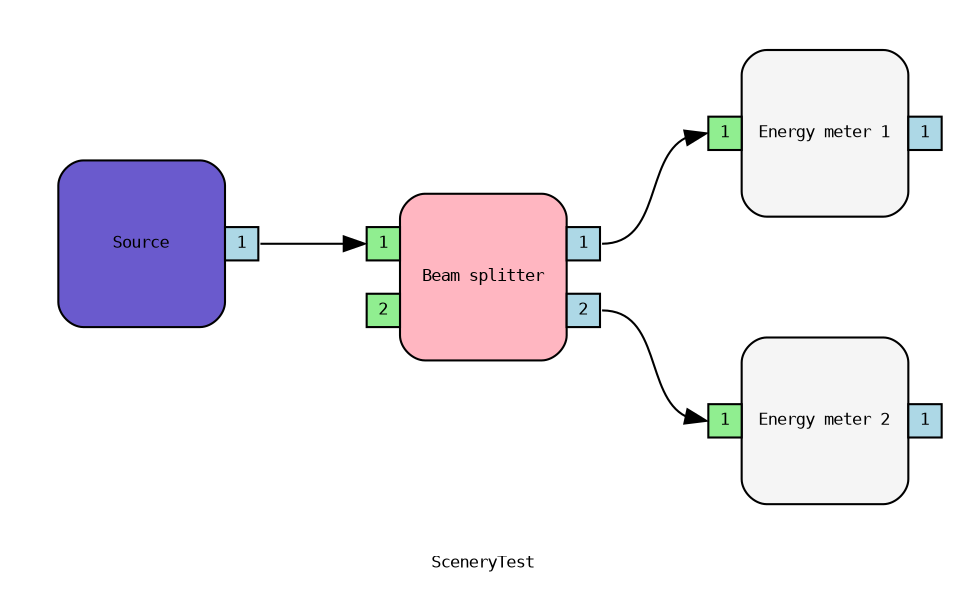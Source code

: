 digraph {
	fontsize = 8;
	compound = true;
	rankdir = "LR";
	label="SceneryTest"
	fontname="Courier"
	node [fontname="Courier" fontsize = 8]
	edge [fontname="Courier"]

	i0 [
		shape=plaintext
		label=<
		<TABLE BORDER="0" CELLBORDER="0" CELLSPACING="0" CELLPADDING="0" ALIGN="CENTER">
			<TR BORDER="0">
				<TD FIXEDSIZE="TRUE" ALIGN="CENTER" WIDTH="16" HEIGHT="16"> </TD>
				<TD FIXEDSIZE="TRUE" ALIGN="CENTER" WIDTH="16" HEIGHT="16"> </TD>
				<TD FIXEDSIZE="TRUE" ALIGN="CENTER" WIDTH="16" HEIGHT="16"> </TD>
				<TD FIXEDSIZE="TRUE" ALIGN="CENTER" WIDTH="16" HEIGHT="16"> </TD>
				<TD FIXEDSIZE="TRUE" ALIGN="CENTER" WIDTH="16" HEIGHT="16"> </TD>
				<TD FIXEDSIZE="TRUE" ALIGN="CENTER" WIDTH="16" HEIGHT="16"> </TD>
				<TD FIXEDSIZE="TRUE" ALIGN="CENTER" WIDTH="16" HEIGHT="16"> </TD>
			</TR>
			<TR BORDER="0">
				<TD FIXEDSIZE="TRUE" ALIGN="CENTER" WIDTH="16" HEIGHT="16"> </TD>
				<TD FIXEDSIZE="TRUE" ROWSPAN="5" COLSPAN="5" BGCOLOR="slateblue" WIDTH="80" HEIGHT="80" BORDER="1" ALIGN="CENTER" CELLPADDING="0" STYLE="ROUNDED">Source</TD>
				<TD FIXEDSIZE="TRUE" ALIGN="CENTER" WIDTH="16" HEIGHT="16"> </TD>
			</TR>
			<TR BORDER="0">
				<TD FIXEDSIZE="TRUE" ALIGN="CENTER" WIDTH="16" HEIGHT="16"> </TD>
				<TD FIXEDSIZE="TRUE" ALIGN="CENTER" WIDTH="16" HEIGHT="16"> </TD>
			</TR>
			<TR BORDER="0">
				<TD FIXEDSIZE="TRUE" ALIGN="CENTER" WIDTH="16" HEIGHT="16"> </TD>
				<TD WIDTH="16" HEIGHT="16" FIXEDSIZE="TRUE" PORT="out1" BORDER="1" BGCOLOR="lightblue" HREF="" TOOLTIP="Output port 1: out1">1</TD>
			</TR>
			<TR BORDER="0">
				<TD FIXEDSIZE="TRUE" ALIGN="CENTER" WIDTH="16" HEIGHT="16"> </TD>
				<TD FIXEDSIZE="TRUE" ALIGN="CENTER" WIDTH="16" HEIGHT="16"> </TD>
			</TR>
			<TR BORDER="0">
				<TD FIXEDSIZE="TRUE" ALIGN="CENTER" WIDTH="16" HEIGHT="16"> </TD>
				<TD FIXEDSIZE="TRUE" ALIGN="CENTER" WIDTH="16" HEIGHT="16"> </TD>
			</TR>
			<TR BORDER="0">
				<TD FIXEDSIZE="TRUE" ALIGN="CENTER" WIDTH="16" HEIGHT="16"> </TD>
				<TD FIXEDSIZE="TRUE" ALIGN="CENTER" WIDTH="16" HEIGHT="16"> </TD>
				<TD FIXEDSIZE="TRUE" ALIGN="CENTER" WIDTH="16" HEIGHT="16"> </TD>
				<TD FIXEDSIZE="TRUE" ALIGN="CENTER" WIDTH="16" HEIGHT="16"> </TD>
				<TD FIXEDSIZE="TRUE" ALIGN="CENTER" WIDTH="16" HEIGHT="16"> </TD>
				<TD FIXEDSIZE="TRUE" ALIGN="CENTER" WIDTH="16" HEIGHT="16"> </TD>
				<TD FIXEDSIZE="TRUE" ALIGN="CENTER" WIDTH="16" HEIGHT="16"> </TD>
			</TR>
			</TABLE>
		>];
	i1 [
		shape=plaintext
		label=<
		<TABLE BORDER="0" CELLBORDER="0" CELLSPACING="0" CELLPADDING="0" ALIGN="CENTER">
			<TR BORDER="0">
				<TD FIXEDSIZE="TRUE" ALIGN="CENTER" WIDTH="16" HEIGHT="16"> </TD>
				<TD FIXEDSIZE="TRUE" ALIGN="CENTER" WIDTH="16" HEIGHT="16"> </TD>
				<TD FIXEDSIZE="TRUE" ALIGN="CENTER" WIDTH="16" HEIGHT="16"> </TD>
				<TD FIXEDSIZE="TRUE" ALIGN="CENTER" WIDTH="16" HEIGHT="16"> </TD>
				<TD FIXEDSIZE="TRUE" ALIGN="CENTER" WIDTH="16" HEIGHT="16"> </TD>
				<TD FIXEDSIZE="TRUE" ALIGN="CENTER" WIDTH="16" HEIGHT="16"> </TD>
				<TD FIXEDSIZE="TRUE" ALIGN="CENTER" WIDTH="16" HEIGHT="16"> </TD>
			</TR>
			<TR BORDER="0">
				<TD FIXEDSIZE="TRUE" ALIGN="CENTER" WIDTH="16" HEIGHT="16"> </TD>
				<TD FIXEDSIZE="TRUE" ROWSPAN="5" COLSPAN="5" BGCOLOR="lightpink" WIDTH="80" HEIGHT="80" BORDER="1" ALIGN="CENTER" CELLPADDING="0" STYLE="ROUNDED">Beam splitter</TD>
				<TD FIXEDSIZE="TRUE" ALIGN="CENTER" WIDTH="16" HEIGHT="16"> </TD>
			</TR>
			<TR BORDER="0">
				<TD WIDTH="16" HEIGHT="16" FIXEDSIZE="TRUE" PORT="input1" BORDER="1" BGCOLOR="lightgreen" HREF="" TOOLTIP="Input port 1: input1">1</TD>
				<TD WIDTH="16" HEIGHT="16" FIXEDSIZE="TRUE" PORT="out1_trans1_refl2" BORDER="1" BGCOLOR="lightblue" HREF="" TOOLTIP="Output port 1: out1_trans1_refl2">1</TD>
			</TR>
			<TR BORDER="0">
				<TD FIXEDSIZE="TRUE" ALIGN="CENTER" WIDTH="16" HEIGHT="16"> </TD>
				<TD FIXEDSIZE="TRUE" ALIGN="CENTER" WIDTH="16" HEIGHT="16"> </TD>
			</TR>
			<TR BORDER="0">
				<TD WIDTH="16" HEIGHT="16" FIXEDSIZE="TRUE" PORT="input2" BORDER="1" BGCOLOR="lightgreen" HREF="" TOOLTIP="Input port 2: input2">2</TD>
				<TD WIDTH="16" HEIGHT="16" FIXEDSIZE="TRUE" PORT="out2_trans2_refl1" BORDER="1" BGCOLOR="lightblue" HREF="" TOOLTIP="Output port 2: out2_trans2_refl1">2</TD>
			</TR>
			<TR BORDER="0">
				<TD FIXEDSIZE="TRUE" ALIGN="CENTER" WIDTH="16" HEIGHT="16"> </TD>
				<TD FIXEDSIZE="TRUE" ALIGN="CENTER" WIDTH="16" HEIGHT="16"> </TD>
			</TR>
			<TR BORDER="0">
				<TD FIXEDSIZE="TRUE" ALIGN="CENTER" WIDTH="16" HEIGHT="16"> </TD>
				<TD FIXEDSIZE="TRUE" ALIGN="CENTER" WIDTH="16" HEIGHT="16"> </TD>
				<TD FIXEDSIZE="TRUE" ALIGN="CENTER" WIDTH="16" HEIGHT="16"> </TD>
				<TD FIXEDSIZE="TRUE" ALIGN="CENTER" WIDTH="16" HEIGHT="16"> </TD>
				<TD FIXEDSIZE="TRUE" ALIGN="CENTER" WIDTH="16" HEIGHT="16"> </TD>
				<TD FIXEDSIZE="TRUE" ALIGN="CENTER" WIDTH="16" HEIGHT="16"> </TD>
				<TD FIXEDSIZE="TRUE" ALIGN="CENTER" WIDTH="16" HEIGHT="16"> </TD>
			</TR>
			</TABLE>
		>];
	i2 [
		shape=plaintext
		label=<
		<TABLE BORDER="0" CELLBORDER="0" CELLSPACING="0" CELLPADDING="0" ALIGN="CENTER">
			<TR BORDER="0">
				<TD FIXEDSIZE="TRUE" ALIGN="CENTER" WIDTH="16" HEIGHT="16"> </TD>
				<TD FIXEDSIZE="TRUE" ALIGN="CENTER" WIDTH="16" HEIGHT="16"> </TD>
				<TD FIXEDSIZE="TRUE" ALIGN="CENTER" WIDTH="16" HEIGHT="16"> </TD>
				<TD FIXEDSIZE="TRUE" ALIGN="CENTER" WIDTH="16" HEIGHT="16"> </TD>
				<TD FIXEDSIZE="TRUE" ALIGN="CENTER" WIDTH="16" HEIGHT="16"> </TD>
				<TD FIXEDSIZE="TRUE" ALIGN="CENTER" WIDTH="16" HEIGHT="16"> </TD>
				<TD FIXEDSIZE="TRUE" ALIGN="CENTER" WIDTH="16" HEIGHT="16"> </TD>
			</TR>
			<TR BORDER="0">
				<TD FIXEDSIZE="TRUE" ALIGN="CENTER" WIDTH="16" HEIGHT="16"> </TD>
				<TD FIXEDSIZE="TRUE" ROWSPAN="5" COLSPAN="5" BGCOLOR="whitesmoke" WIDTH="80" HEIGHT="80" BORDER="1" ALIGN="CENTER" CELLPADDING="0" STYLE="ROUNDED">Energy meter 1</TD>
				<TD FIXEDSIZE="TRUE" ALIGN="CENTER" WIDTH="16" HEIGHT="16"> </TD>
			</TR>
			<TR BORDER="0">
				<TD FIXEDSIZE="TRUE" ALIGN="CENTER" WIDTH="16" HEIGHT="16"> </TD>
				<TD FIXEDSIZE="TRUE" ALIGN="CENTER" WIDTH="16" HEIGHT="16"> </TD>
			</TR>
			<TR BORDER="0">
				<TD WIDTH="16" HEIGHT="16" FIXEDSIZE="TRUE" PORT="in1" BORDER="1" BGCOLOR="lightgreen" HREF="" TOOLTIP="Input port 1: in1">1</TD>
				<TD WIDTH="16" HEIGHT="16" FIXEDSIZE="TRUE" PORT="out1" BORDER="1" BGCOLOR="lightblue" HREF="" TOOLTIP="Output port 1: out1">1</TD>
			</TR>
			<TR BORDER="0">
				<TD FIXEDSIZE="TRUE" ALIGN="CENTER" WIDTH="16" HEIGHT="16"> </TD>
				<TD FIXEDSIZE="TRUE" ALIGN="CENTER" WIDTH="16" HEIGHT="16"> </TD>
			</TR>
			<TR BORDER="0">
				<TD FIXEDSIZE="TRUE" ALIGN="CENTER" WIDTH="16" HEIGHT="16"> </TD>
				<TD FIXEDSIZE="TRUE" ALIGN="CENTER" WIDTH="16" HEIGHT="16"> </TD>
			</TR>
			<TR BORDER="0">
				<TD FIXEDSIZE="TRUE" ALIGN="CENTER" WIDTH="16" HEIGHT="16"> </TD>
				<TD FIXEDSIZE="TRUE" ALIGN="CENTER" WIDTH="16" HEIGHT="16"> </TD>
				<TD FIXEDSIZE="TRUE" ALIGN="CENTER" WIDTH="16" HEIGHT="16"> </TD>
				<TD FIXEDSIZE="TRUE" ALIGN="CENTER" WIDTH="16" HEIGHT="16"> </TD>
				<TD FIXEDSIZE="TRUE" ALIGN="CENTER" WIDTH="16" HEIGHT="16"> </TD>
				<TD FIXEDSIZE="TRUE" ALIGN="CENTER" WIDTH="16" HEIGHT="16"> </TD>
				<TD FIXEDSIZE="TRUE" ALIGN="CENTER" WIDTH="16" HEIGHT="16"> </TD>
			</TR>
			</TABLE>
		>];
	i3 [
		shape=plaintext
		label=<
		<TABLE BORDER="0" CELLBORDER="0" CELLSPACING="0" CELLPADDING="0" ALIGN="CENTER">
			<TR BORDER="0">
				<TD FIXEDSIZE="TRUE" ALIGN="CENTER" WIDTH="16" HEIGHT="16"> </TD>
				<TD FIXEDSIZE="TRUE" ALIGN="CENTER" WIDTH="16" HEIGHT="16"> </TD>
				<TD FIXEDSIZE="TRUE" ALIGN="CENTER" WIDTH="16" HEIGHT="16"> </TD>
				<TD FIXEDSIZE="TRUE" ALIGN="CENTER" WIDTH="16" HEIGHT="16"> </TD>
				<TD FIXEDSIZE="TRUE" ALIGN="CENTER" WIDTH="16" HEIGHT="16"> </TD>
				<TD FIXEDSIZE="TRUE" ALIGN="CENTER" WIDTH="16" HEIGHT="16"> </TD>
				<TD FIXEDSIZE="TRUE" ALIGN="CENTER" WIDTH="16" HEIGHT="16"> </TD>
			</TR>
			<TR BORDER="0">
				<TD FIXEDSIZE="TRUE" ALIGN="CENTER" WIDTH="16" HEIGHT="16"> </TD>
				<TD FIXEDSIZE="TRUE" ROWSPAN="5" COLSPAN="5" BGCOLOR="whitesmoke" WIDTH="80" HEIGHT="80" BORDER="1" ALIGN="CENTER" CELLPADDING="0" STYLE="ROUNDED">Energy meter 2</TD>
				<TD FIXEDSIZE="TRUE" ALIGN="CENTER" WIDTH="16" HEIGHT="16"> </TD>
			</TR>
			<TR BORDER="0">
				<TD FIXEDSIZE="TRUE" ALIGN="CENTER" WIDTH="16" HEIGHT="16"> </TD>
				<TD FIXEDSIZE="TRUE" ALIGN="CENTER" WIDTH="16" HEIGHT="16"> </TD>
			</TR>
			<TR BORDER="0">
				<TD WIDTH="16" HEIGHT="16" FIXEDSIZE="TRUE" PORT="in1" BORDER="1" BGCOLOR="lightgreen" HREF="" TOOLTIP="Input port 1: in1">1</TD>
				<TD WIDTH="16" HEIGHT="16" FIXEDSIZE="TRUE" PORT="out1" BORDER="1" BGCOLOR="lightblue" HREF="" TOOLTIP="Output port 1: out1">1</TD>
			</TR>
			<TR BORDER="0">
				<TD FIXEDSIZE="TRUE" ALIGN="CENTER" WIDTH="16" HEIGHT="16"> </TD>
				<TD FIXEDSIZE="TRUE" ALIGN="CENTER" WIDTH="16" HEIGHT="16"> </TD>
			</TR>
			<TR BORDER="0">
				<TD FIXEDSIZE="TRUE" ALIGN="CENTER" WIDTH="16" HEIGHT="16"> </TD>
				<TD FIXEDSIZE="TRUE" ALIGN="CENTER" WIDTH="16" HEIGHT="16"> </TD>
			</TR>
			<TR BORDER="0">
				<TD FIXEDSIZE="TRUE" ALIGN="CENTER" WIDTH="16" HEIGHT="16"> </TD>
				<TD FIXEDSIZE="TRUE" ALIGN="CENTER" WIDTH="16" HEIGHT="16"> </TD>
				<TD FIXEDSIZE="TRUE" ALIGN="CENTER" WIDTH="16" HEIGHT="16"> </TD>
				<TD FIXEDSIZE="TRUE" ALIGN="CENTER" WIDTH="16" HEIGHT="16"> </TD>
				<TD FIXEDSIZE="TRUE" ALIGN="CENTER" WIDTH="16" HEIGHT="16"> </TD>
				<TD FIXEDSIZE="TRUE" ALIGN="CENTER" WIDTH="16" HEIGHT="16"> </TD>
				<TD FIXEDSIZE="TRUE" ALIGN="CENTER" WIDTH="16" HEIGHT="16"> </TD>
			</TR>
			</TABLE>
		>];
  i0:out1 -> i1:input1 
  i1:out1_trans1_refl2 -> i2:in1 
  i1:out2_trans2_refl1 -> i3:in1 
}
